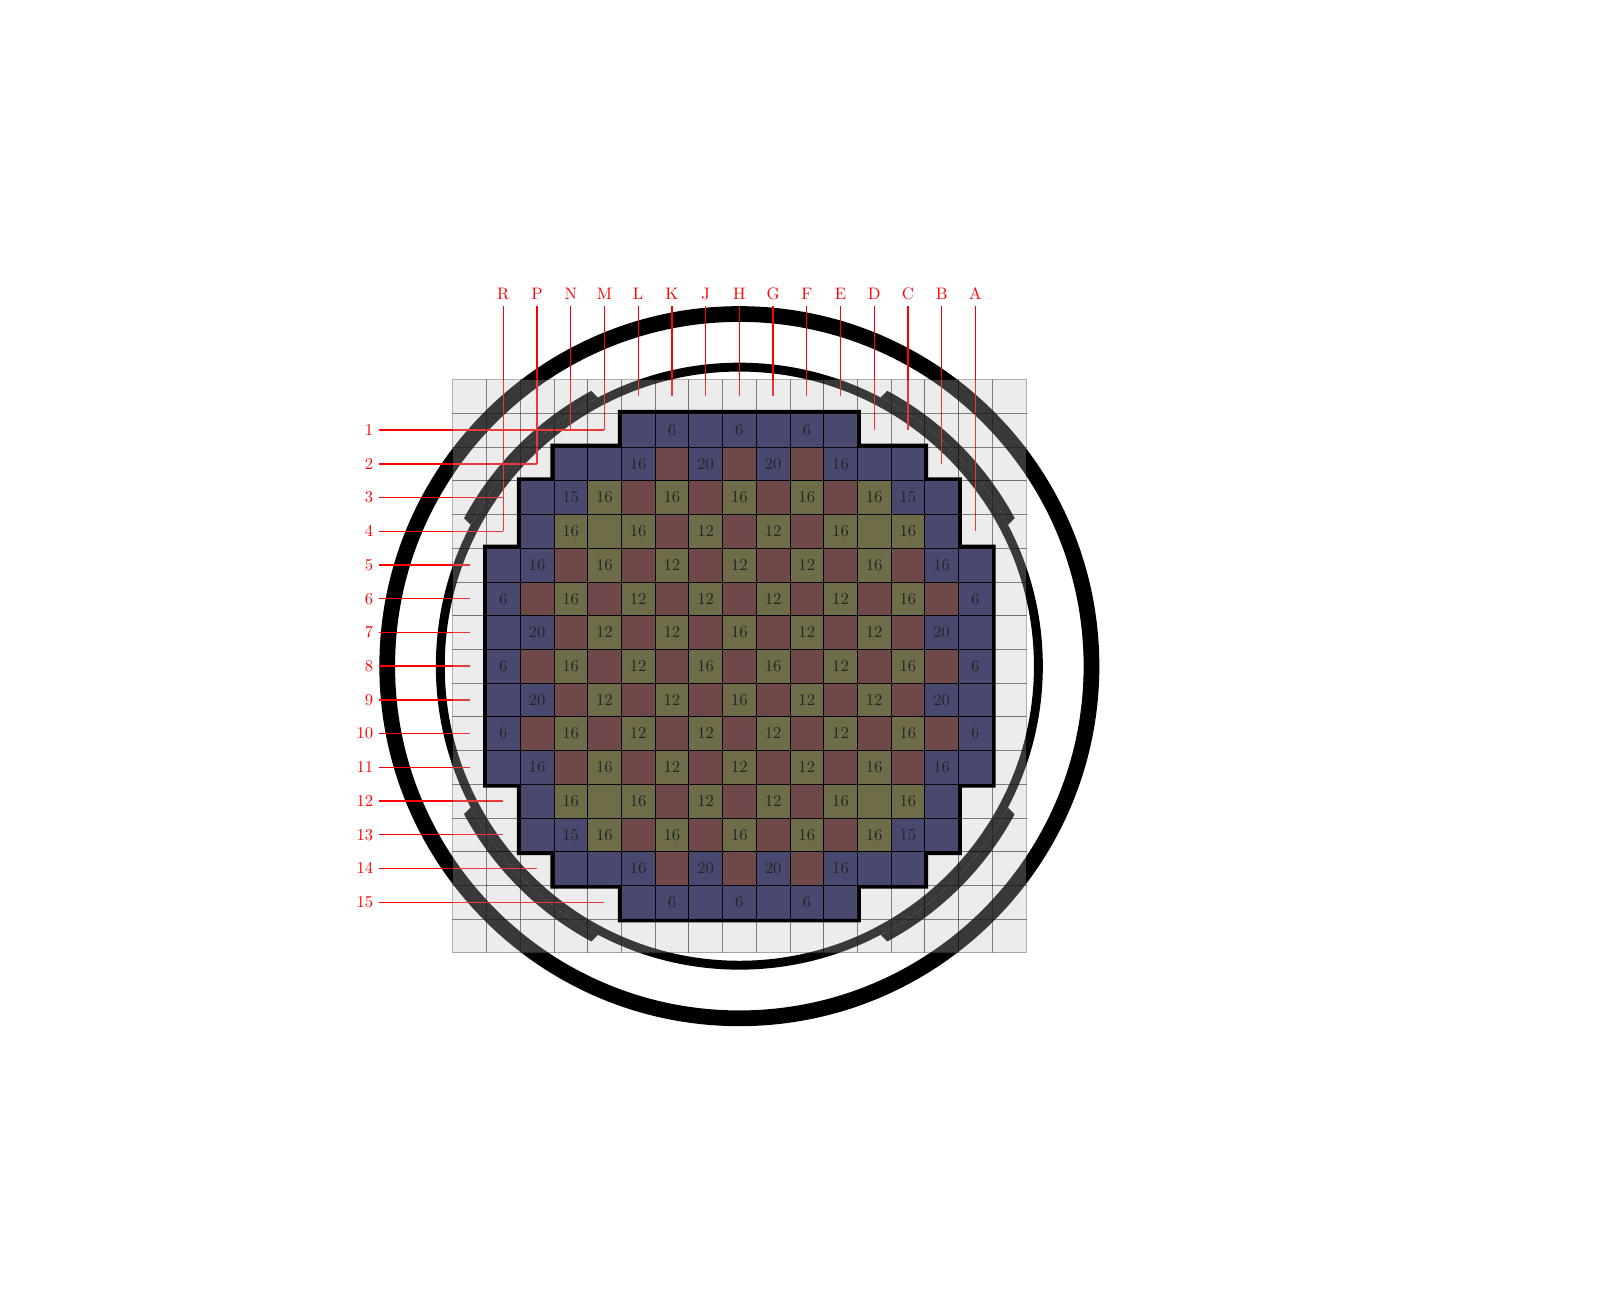 
    % these dimensions are determined in arrow_dimms.ods

    \def\scale{1.0}

    \def\latWidth{0.281*\scale}
    
    \def\RPVOR{3*\scale}
    \def\rectW{0.75*\scale}
    \def\RPVIR{2.869*\scale}
    \def\BarrelIR{2.455*\scale}
    \def\BarrelOR{2.529*\scale}
    \def\ShieldOR{2.604*\scale}

    \def\bafCIRx{0.983*\scale}
    \def\bafCIRy{2.106*\scale}
    \def\bafCORx{1.012*\scale}
    \def\bafCORy{2.135*\scale}
    \def\bafMIRx{1.825*\scale}
    \def\bafMIRy{1.545*\scale}
    \def\bafMORx{1.854*\scale}
    \def\bafMORy{1.574*\scale}
    
    \tikzset{Assembly/.style={
        inner sep=0pt,
        text width=\latWidth in,
        minimum size=\latWidth in,
        draw=black,
        align=center
        }
    }
    
    \def\tkzRPV{(0,0) circle (\RPVIR) (0,0) circle (\RPVOR)}
    \def\tkzBarrel{(0,0) circle (\BarrelIR) (0,0) circle (\BarrelOR)}
    \def\tkzShields{(0,0) circle (\BarrelOR) (0,0) circle (\ShieldOR)}
    
    \def\tkzBaffCOR{(-\bafCORx, -\bafCORy) rectangle (\bafCORx, \bafCORy)}
    \def\tkzBaffCIR{(-\bafCIRx, -\bafCIRy) rectangle (\bafCIRx, \bafCIRy)} 
    \def\tkzBaffMOR{(-\bafMORx, -\bafMORy) rectangle (\bafMORx, \bafMORy)}
    \def\tkzBaffMIR{(-\bafMIRx, -\bafMIRy) rectangle (\bafMIRx, \bafMIRy) }
    \def\tkzBaffleC{ \tkzBaffCIR \tkzBaffCOR }
    \def\tkzBaffleM{ \tkzBaffMIR \tkzBaffMOR }

    \def\tkzBaffCClip{\tkzBaffCIR (-\RPVOR, -\RPVOR) rectangle (\RPVOR, \RPVOR)}
    \def\tkzBaffMClip{\tkzBaffMIR (-\RPVOR, -\RPVOR) rectangle (\RPVOR, \RPVOR)}

    \def\highenr{blue!50}
    \def\midenr{yellow!50}
    \def\lowenr{red!50}
    \def\lightgray{black!25}
    \def\darkgray{black!80}

      \begin{tikzpicture}[x=1in,y=1in, xshift=3in]
\scalebox{0.6}{
        % draw RPV, barrel, and shield panels
        
        \path[fill=black,even odd rule] \tkzRPV;
        \path[fill=black,even odd rule] \tkzBarrel;
        \begin{scope}
          \clip[rotate around={45:(0,0)}] (-\RPVOR, -\rectW) rectangle (\RPVOR, \rectW) (-\rectW, \RPVOR) rectangle (\rectW, -\RPVOR);
          \path[fill=black,even odd rule] \tkzShields;
        \end{scope}

        
        % draw assembly row/column headers
        
        \draw[red, thick] ($(-7*\latWidth,\RPVOR/\latWidth*\latWidth)$) node[above, anchor=south] {R} -- ($(-7*\latWidth,4*\latWidth)$);
        \draw[red, thick] ($(-6*\latWidth,\RPVOR/\latWidth*\latWidth)$) node[above, anchor=south] {P} -- ($(-6*\latWidth,6*\latWidth)$);
        \draw[red, thick] ($(-5*\latWidth,\RPVOR/\latWidth*\latWidth)$) node[above, anchor=south] {N} -- ($(-5*\latWidth,7*\latWidth)$);
        \draw[red, thick] ($(-4*\latWidth,\RPVOR/\latWidth*\latWidth)$) node[above, anchor=south] {M} -- ($(-4*\latWidth,7*\latWidth)$);
        \draw[red, thick] ($(-3*\latWidth,\RPVOR/\latWidth*\latWidth)$) node[above, anchor=south] {L} -- ($(-3*\latWidth,8*\latWidth)$);
        \draw[red, thick] ($(-2*\latWidth,\RPVOR/\latWidth*\latWidth)$) node[above, anchor=south] {K} -- ($(-2*\latWidth,8*\latWidth)$);
        \draw[red, thick] ($(-1*\latWidth,\RPVOR/\latWidth*\latWidth)$) node[above, anchor=south] {J} -- ($(-1*\latWidth,8*\latWidth)$);
        \draw[red, thick] ($(-0*\latWidth,\RPVOR/\latWidth*\latWidth)$) node[above, anchor=south] {H} -- ($(-0*\latWidth,8*\latWidth)$);
        \draw[red, thick] ($(1*\latWidth,\RPVOR/\latWidth*\latWidth)$) node[above, anchor=south] {G} -- ($(1*\latWidth,8*\latWidth)$);
        \draw[red, thick] ($(2*\latWidth,\RPVOR/\latWidth*\latWidth)$) node[above, anchor=south] {F} -- ($(2*\latWidth,8*\latWidth)$);
        \draw[red, thick] ($(3*\latWidth,\RPVOR/\latWidth*\latWidth)$) node[above, anchor=south] {E} -- ($(3*\latWidth,8*\latWidth)$);
        \draw[red, thick] ($(4*\latWidth,\RPVOR/\latWidth*\latWidth)$) node[above, anchor=south] {D} -- ($(4*\latWidth,7*\latWidth)$);
        \draw[red, thick] ($(5*\latWidth,\RPVOR/\latWidth*\latWidth)$) node[above, anchor=south] {C} -- ($(5*\latWidth,7*\latWidth)$);
        \draw[red, thick] ($(6*\latWidth,\RPVOR/\latWidth*\latWidth)$) node[above, anchor=south] {B} -- ($(6*\latWidth,6*\latWidth)$);
        \draw[red, thick] ($(7*\latWidth,\RPVOR/\latWidth*\latWidth)$) node[above, anchor=south] {A} -- ($(7*\latWidth,4*\latWidth)$);
        
        \begin{scope}[rotate=90]
          \draw[red, thick] ($(-7*\latWidth,\RPVOR/\latWidth*\latWidth)$) node[left, anchor=east] {15} -- ($(-7*\latWidth,4*\latWidth)$);
          \draw[red, thick] ($(-6*\latWidth,\RPVOR/\latWidth*\latWidth)$) node[left, anchor=east] {14} -- ($(-6*\latWidth,6*\latWidth)$);
          \draw[red, thick] ($(-5*\latWidth,\RPVOR/\latWidth*\latWidth)$) node[left, anchor=east] {13} -- ($(-5*\latWidth,7*\latWidth)$);
          \draw[red, thick] ($(-4*\latWidth,\RPVOR/\latWidth*\latWidth)$) node[left, anchor=east] {12} -- ($(-4*\latWidth,7*\latWidth)$);
          \draw[red, thick] ($(-3*\latWidth,\RPVOR/\latWidth*\latWidth)$) node[left, anchor=east] {11} -- ($(-3*\latWidth,8*\latWidth)$);
          \draw[red, thick] ($(-2*\latWidth,\RPVOR/\latWidth*\latWidth)$) node[left, anchor=east] {10} -- ($(-2*\latWidth,8*\latWidth)$);
          \draw[red, thick] ($(-1*\latWidth,\RPVOR/\latWidth*\latWidth)$) node[left, anchor=east] {9} -- ($(-1*\latWidth,8*\latWidth)$);
          \draw[red, thick] ($(-0*\latWidth,\RPVOR/\latWidth*\latWidth)$) node[left, anchor=east] {8} -- ($(-0*\latWidth,8*\latWidth)$);
          \draw[red, thick] ($(1*\latWidth,\RPVOR/\latWidth*\latWidth)$) node[left, anchor=east] {7} -- ($(1*\latWidth,8*\latWidth)$);
          \draw[red, thick] ($(2*\latWidth,\RPVOR/\latWidth*\latWidth)$) node[left, anchor=east] {6} -- ($(2*\latWidth,8*\latWidth)$);
          \draw[red, thick] ($(3*\latWidth,\RPVOR/\latWidth*\latWidth)$) node[left, anchor=east] {5} -- ($(3*\latWidth,8*\latWidth)$);
          \draw[red, thick] ($(4*\latWidth,\RPVOR/\latWidth*\latWidth)$) node[left, anchor=east] {4} -- ($(4*\latWidth,7*\latWidth)$);
          \draw[red, thick] ($(5*\latWidth,\RPVOR/\latWidth*\latWidth)$) node[left, anchor=east] {3} -- ($(5*\latWidth,7*\latWidth)$);
          \draw[red, thick] ($(6*\latWidth,\RPVOR/\latWidth*\latWidth)$) node[left, anchor=east] {2} -- ($(6*\latWidth,6*\latWidth)$);
          \draw[red, thick] ($(7*\latWidth,\RPVOR/\latWidth*\latWidth)$) node[left, anchor=east] {1} -- ($(7*\latWidth,4*\latWidth)$);
        \end{scope}
        
        % draw fuel assembly nodes
        \node [Assembly, fill=\lightgray, opacity=0.3] at ($(-8*\latWidth,8*\latWidth)$) {};
        \node [Assembly, fill=\lightgray, opacity=0.3] at ($(-7*\latWidth,8*\latWidth)$) {};
        \node [Assembly, fill=\lightgray, opacity=0.3] at ($(-6*\latWidth,8*\latWidth)$) {};
        \node [Assembly, fill=\lightgray, opacity=0.3] at ($(-5*\latWidth,8*\latWidth)$) {};
        \node [Assembly, fill=\lightgray, opacity=0.3] at ($(-4*\latWidth,8*\latWidth)$) {};
        \node [Assembly, fill=\lightgray, opacity=0.3] at ($(-3*\latWidth,8*\latWidth)$) {};
        \node [Assembly, fill=\lightgray, opacity=0.3] at ($(-2*\latWidth,8*\latWidth)$) {};
        \node [Assembly, fill=\lightgray, opacity=0.3] at ($(-1*\latWidth,8*\latWidth)$) {};
        \node [Assembly, fill=\lightgray, opacity=0.3] at ($(-0*\latWidth,8*\latWidth)$) {};
        \node [Assembly, fill=\lightgray, opacity=0.3] at ($( 1*\latWidth,8*\latWidth)$) {};
        \node [Assembly, fill=\lightgray, opacity=0.3] at ($( 2*\latWidth,8*\latWidth)$) {};
        \node [Assembly, fill=\lightgray, opacity=0.3] at ($( 3*\latWidth,8*\latWidth)$) {};
        \node [Assembly, fill=\lightgray, opacity=0.3] at ($( 4*\latWidth,8*\latWidth)$) {};
        \node [Assembly, fill=\lightgray, opacity=0.3] at ($( 5*\latWidth,8*\latWidth)$) {};
        \node [Assembly, fill=\lightgray, opacity=0.3] at ($( 6*\latWidth,8*\latWidth)$) {};
        \node [Assembly, fill=\lightgray, opacity=0.3] at ($( 7*\latWidth,8*\latWidth)$) {};
        \node [Assembly, fill=\lightgray, opacity=0.3] at ($( 8*\latWidth,8*\latWidth)$) {};
        
        \node [Assembly, fill=\lightgray, opacity=0.3] at ($(-8*\latWidth,7*\latWidth)$) {};
        \node [Assembly, fill=\lightgray, opacity=0.3] at ($(-7*\latWidth,7*\latWidth)$) {};
        \node [Assembly, fill=\lightgray, opacity=0.3] at ($(-6*\latWidth,7*\latWidth)$) {};
        \node [Assembly, fill=\lightgray, opacity=0.3] at ($(-5*\latWidth,7*\latWidth)$) {};
        \node [Assembly, fill=\lightgray, opacity=0.3] at ($(-4*\latWidth,7*\latWidth)$) {};
        \node [Assembly, fill=\highenr] at ($(-3*\latWidth,7*\latWidth)$) {}; % L1
        \node [Assembly, fill=\darkgray, opacity=0.7] at ($(-3*\latWidth,7*\latWidth)$) {};
        \node [Assembly, fill=\highenr] at ($(-2*\latWidth,7*\latWidth)$) {6}; % K1
        \node [Assembly, fill=\darkgray, opacity=0.7] at ($(-2*\latWidth,7*\latWidth)$) {};
        \node [Assembly, fill=\highenr] at ($(-1*\latWidth,7*\latWidth)$) {}; % J1
        \node [Assembly, fill=\darkgray, opacity=0.7] at ($(-1*\latWidth,7*\latWidth)$) {};
        \node [Assembly, fill=\highenr] at ($(-0*\latWidth,7*\latWidth)$) {6}; % H1
        \node [Assembly, fill=\darkgray, opacity=0.7] at ($(-0*\latWidth,7*\latWidth)$) {};
        \node [Assembly, fill=\highenr] at ($( 1*\latWidth,7*\latWidth)$) {}; % G1
        \node [Assembly, fill=\darkgray, opacity=0.7] at ($( 1*\latWidth,7*\latWidth)$) {};
        \node [Assembly, fill=\highenr] at ($( 2*\latWidth,7*\latWidth)$) {6}; % F1
        \node [Assembly, fill=\darkgray, opacity=0.7] at ($( 2*\latWidth,7*\latWidth)$) {};
        \node [Assembly, fill=\highenr] at ($( 3*\latWidth,7*\latWidth)$) {}; % E1
        \node [Assembly, fill=\darkgray, opacity=0.7] at ($( 3*\latWidth,7*\latWidth)$) {};
        \node [Assembly, fill=\lightgray, opacity=0.3] at ($( 4*\latWidth,7*\latWidth)$) {};
        \node [Assembly, fill=\lightgray, opacity=0.3] at ($( 5*\latWidth,7*\latWidth)$) {};
        \node [Assembly, fill=\lightgray, opacity=0.3] at ($( 6*\latWidth,7*\latWidth)$) {};
        \node [Assembly, fill=\lightgray, opacity=0.3] at ($( 7*\latWidth,7*\latWidth)$) {};
        \node [Assembly, fill=\lightgray, opacity=0.3] at ($( 8*\latWidth,7*\latWidth)$) {};

        \node [Assembly, fill=\lightgray, opacity=0.3] at ($(-8*\latWidth,6*\latWidth)$) {};
        \node [Assembly, fill=\lightgray, opacity=0.3] at ($(-7*\latWidth,6*\latWidth)$) {};
        \node [Assembly, fill=\lightgray, opacity=0.3] at ($(-6*\latWidth,6*\latWidth)$) {};
        \node [Assembly, fill=\highenr] at ($(-5*\latWidth,6*\latWidth)$) {}; % N2
        \node [Assembly, fill=\darkgray, opacity=0.7] at ($(-5*\latWidth,6*\latWidth)$) {};
        \node [Assembly, fill=\highenr] at ($(-4*\latWidth,6*\latWidth)$) {}; % M2
        \node [Assembly, fill=\darkgray, opacity=0.7] at ($(-4*\latWidth,6*\latWidth)$) {};
        \node [Assembly, fill=\highenr] at ($(-3*\latWidth,6*\latWidth)$) {16}; % L2
        \node [Assembly, fill=\darkgray, opacity=0.7] at ($(-3*\latWidth,6*\latWidth)$) {};
        \node [Assembly, fill=\lowenr] at ($(-2*\latWidth,6*\latWidth)$) {}; % K2
        \node [Assembly, fill=\darkgray, opacity=0.7] at ($(-2*\latWidth,6*\latWidth)$) {};
        \node [Assembly, fill=\highenr] at ($(-1*\latWidth,6*\latWidth)$) {20}; % J2
        \node [Assembly, fill=\darkgray, opacity=0.7] at ($(-1*\latWidth,6*\latWidth)$) {};
        \node [Assembly, fill=\lowenr] at ($(-0*\latWidth,6*\latWidth)$) {}; % H2
        \node [Assembly, fill=\darkgray, opacity=0.7] at ($(-0*\latWidth,6*\latWidth)$) {};
        \node [Assembly, fill=\highenr] at ($( 1*\latWidth,6*\latWidth)$) {20}; % G2
        \node [Assembly, fill=\darkgray, opacity=0.7] at ($( 1*\latWidth,6*\latWidth)$) {};
        \node [Assembly, fill=\lowenr] at ($( 2*\latWidth,6*\latWidth)$) {}; % F2
        \node [Assembly, fill=\darkgray, opacity=0.7] at ($( 2*\latWidth,6*\latWidth)$) {};
        \node [Assembly, fill=\highenr] at ($( 3*\latWidth,6*\latWidth)$) {16}; % E2
        \node [Assembly, fill=\darkgray, opacity=0.7] at ($( 3*\latWidth,6*\latWidth)$) {};
        \node [Assembly, fill=\highenr] at ($( 4*\latWidth,6*\latWidth)$) {}; % D2
        \node [Assembly, fill=\darkgray, opacity=0.7] at ($( 4*\latWidth,6*\latWidth)$) {};
        \node [Assembly, fill=\highenr] at ($( 5*\latWidth,6*\latWidth)$) {}; % C2
        \node [Assembly, fill=\darkgray, opacity=0.7] at ($( 5*\latWidth,6*\latWidth)$) {};
        \node [Assembly, fill=\lightgray, opacity=0.3] at ($( 6*\latWidth,6*\latWidth)$) {};
        \node [Assembly, fill=\lightgray, opacity=0.3] at ($( 7*\latWidth,6*\latWidth)$) {};
        \node [Assembly, fill=\lightgray, opacity=0.3] at ($( 8*\latWidth,6*\latWidth)$) {};

        \node [Assembly, fill=\lightgray, opacity=0.3] at ($(-8*\latWidth,5*\latWidth)$) {};
        \node [Assembly, fill=\lightgray, opacity=0.3] at ($(-7*\latWidth,5*\latWidth)$) {};
        \node [Assembly, fill=\highenr] at ($(-6*\latWidth,5*\latWidth)$) {}; % P3
        \node [Assembly, fill=\darkgray, opacity=0.7] at ($(-6*\latWidth,5*\latWidth)$) {};
        \node [Assembly, fill=\highenr] at ($(-5*\latWidth,5*\latWidth)$) {15}; % N3
        \node [Assembly, fill=\darkgray, opacity=0.7] at ($(-5*\latWidth,5*\latWidth)$) {};
        \node [Assembly, fill=\midenr] at ($(-4*\latWidth,5*\latWidth)$) {16}; % M3
        \node [Assembly, fill=\darkgray, opacity=0.7] at ($(-4*\latWidth,5*\latWidth)$) {};
        \node [Assembly, fill=\lowenr] at ($(-3*\latWidth,5*\latWidth)$) {}; % L3
        \node [Assembly, fill=\darkgray, opacity=0.7] at ($(-3*\latWidth,5*\latWidth)$) {};
        \node [Assembly, fill=\midenr] at ($(-2*\latWidth,5*\latWidth)$) {16}; % K3
        \node [Assembly, fill=\darkgray, opacity=0.7] at ($(-2*\latWidth,5*\latWidth)$) {};
        \node [Assembly, fill=\lowenr] at ($(-1*\latWidth,5*\latWidth)$) {}; % J3
        \node [Assembly, fill=\darkgray, opacity=0.7] at ($(-1*\latWidth,5*\latWidth)$) {};
        \node [Assembly, fill=\midenr] at ($(-0*\latWidth,5*\latWidth)$) {16}; % H3
        \node [Assembly, fill=\darkgray, opacity=0.7] at ($(-0*\latWidth,5*\latWidth)$) {};
        \node [Assembly, fill=\lowenr] at ($( 1*\latWidth,5*\latWidth)$) {}; % G3
        \node [Assembly, fill=\darkgray, opacity=0.7] at ($( 1*\latWidth,5*\latWidth)$) {};
        \node [Assembly, fill=\midenr] at ($( 2*\latWidth,5*\latWidth)$) {16}; % F3
        \node [Assembly, fill=\darkgray, opacity=0.7] at ($( 2*\latWidth,5*\latWidth)$) {};
        \node [Assembly, fill=\lowenr] at ($( 3*\latWidth,5*\latWidth)$) {}; % E3
        \node [Assembly, fill=\darkgray, opacity=0.7] at ($( 3*\latWidth,5*\latWidth)$) {};
        \node [Assembly, fill=\midenr] at ($( 4*\latWidth,5*\latWidth)$) {16}; % D3
        \node [Assembly, fill=\darkgray, opacity=0.7] at ($( 4*\latWidth,5*\latWidth)$) {};
        \node [Assembly, fill=\highenr] at ($( 5*\latWidth,5*\latWidth)$) {15}; % C3
        \node [Assembly, fill=\darkgray, opacity=0.7] at ($( 5*\latWidth,5*\latWidth)$) {};
        \node [Assembly, fill=\highenr] at ($( 6*\latWidth,5*\latWidth)$) {}; % B3
        \node [Assembly, fill=\darkgray, opacity=0.7] at ($( 6*\latWidth,5*\latWidth)$) {};
        \node [Assembly, fill=\lightgray, opacity=0.3] at ($( 7*\latWidth,5*\latWidth)$) {};
        \node [Assembly, fill=\lightgray, opacity=0.3] at ($( 8*\latWidth,5*\latWidth)$) {};

        \node [Assembly, fill=\lightgray, opacity=0.3] at ($(-8*\latWidth,4*\latWidth)$) {};
        \node [Assembly, fill=\lightgray, opacity=0.3] at ($(-7*\latWidth,4*\latWidth)$) {};
        \node [Assembly, fill=\highenr] at ($(-6*\latWidth,4*\latWidth)$) {}; % P4
        \node [Assembly, fill=\darkgray, opacity=0.7] at ($(-6*\latWidth,4*\latWidth)$) {};
        \node [Assembly, fill=\midenr] at ($(-5*\latWidth,4*\latWidth)$) {16}; % N4
        \node [Assembly, fill=\darkgray, opacity=0.7] at ($(-5*\latWidth,4*\latWidth)$) {};
        \node [Assembly, fill=\midenr] at ($(-4*\latWidth,4*\latWidth)$) {}; % M4
        \node [Assembly, fill=\darkgray, opacity=0.7] at ($(-4*\latWidth,4*\latWidth)$) {};
        \node [Assembly, fill=\midenr] at ($(-3*\latWidth,4*\latWidth)$) {16}; % L4
        \node [Assembly, fill=\darkgray, opacity=0.7] at ($(-3*\latWidth,4*\latWidth)$) {};
        \node [Assembly, fill=\lowenr] at ($(-2*\latWidth,4*\latWidth)$) {}; % K4
        \node [Assembly, fill=\darkgray, opacity=0.7] at ($(-2*\latWidth,4*\latWidth)$) {};
        \node [Assembly, fill=\midenr] at ($(-1*\latWidth,4*\latWidth)$) {12}; % J4
        \node [Assembly, fill=\darkgray, opacity=0.7] at ($(-1*\latWidth,4*\latWidth)$) {};
        \node [Assembly, fill=\lowenr] at ($(-0*\latWidth,4*\latWidth)$) {}; % H4
        \node [Assembly, fill=\darkgray, opacity=0.7] at ($(-0*\latWidth,4*\latWidth)$) {};
        \node [Assembly, fill=\midenr] at ($( 1*\latWidth,4*\latWidth)$) {12}; % G4
        \node [Assembly, fill=\darkgray, opacity=0.7] at ($( 1*\latWidth,4*\latWidth)$) {};
        \node [Assembly, fill=\lowenr] at ($( 2*\latWidth,4*\latWidth)$) {}; % F4
        \node [Assembly, fill=\darkgray, opacity=0.7] at ($( 2*\latWidth,4*\latWidth)$) {};
        \node [Assembly, fill=\midenr] at ($( 3*\latWidth,4*\latWidth)$) {16}; % E4
        \node [Assembly, fill=\darkgray, opacity=0.7] at ($( 3*\latWidth,4*\latWidth)$) {};
        \node [Assembly, fill=\midenr] at ($( 4*\latWidth,4*\latWidth)$) {}; % D4
        \node [Assembly, fill=\darkgray, opacity=0.7] at ($( 4*\latWidth,4*\latWidth)$) {};
        \node [Assembly, fill=\midenr] at ($( 5*\latWidth,4*\latWidth)$) {16}; % C4
        \node [Assembly, fill=\darkgray, opacity=0.7] at ($( 5*\latWidth,4*\latWidth)$) {};
        \node [Assembly, fill=\highenr] at ($( 6*\latWidth,4*\latWidth)$) {}; % B4
        \node [Assembly, fill=\darkgray, opacity=0.7] at ($( 6*\latWidth,4*\latWidth)$) {};
        \node [Assembly, fill=\lightgray, opacity=0.3] at ($( 7*\latWidth,4*\latWidth)$) {};
        \node [Assembly, fill=\lightgray, opacity=0.3] at ($( 8*\latWidth,4*\latWidth)$) {};

        \node [Assembly, fill=\lightgray, opacity=0.3] at ($(-8*\latWidth,3*\latWidth)$) {};
        \node [Assembly, fill=\highenr] at ($(-7*\latWidth,3*\latWidth)$) {}; % R5
        \node [Assembly, fill=\darkgray, opacity=0.7] at ($(-7*\latWidth,3*\latWidth)$) {};
        \node [Assembly, fill=\highenr] at ($(-6*\latWidth,3*\latWidth)$) {16}; % P5
        \node [Assembly, fill=\darkgray, opacity=0.7] at ($(-6*\latWidth,3*\latWidth)$) {};
        \node [Assembly, fill=\lowenr] at ($(-5*\latWidth,3*\latWidth)$) {}; % N5
        \node [Assembly, fill=\darkgray, opacity=0.7] at ($(-5*\latWidth,3*\latWidth)$) {};
        \node [Assembly, fill=\midenr] at ($(-4*\latWidth,3*\latWidth)$) {16}; % M5
        \node [Assembly, fill=\darkgray, opacity=0.7] at ($(-4*\latWidth,3*\latWidth)$) {};
        \node [Assembly, fill=\lowenr] at ($(-3*\latWidth,3*\latWidth)$) {}; % L5
        \node [Assembly, fill=\darkgray, opacity=0.7] at ($(-3*\latWidth,3*\latWidth)$) {};
        \node [Assembly, fill=\midenr] at ($(-2*\latWidth,3*\latWidth)$) {12}; % K5
        \node [Assembly, fill=\darkgray, opacity=0.7] at ($(-2*\latWidth,3*\latWidth)$) {};
        \node [Assembly, fill=\lowenr] at ($(-1*\latWidth,3*\latWidth)$) {}; % J5
        \node [Assembly, fill=\darkgray, opacity=0.7] at ($(-1*\latWidth,3*\latWidth)$) {};
        \node [Assembly, fill=\midenr] at ($(-0*\latWidth,3*\latWidth)$) {12}; % H5
        \node [Assembly, fill=\darkgray, opacity=0.7] at ($(-0*\latWidth,3*\latWidth)$) {};
        \node [Assembly, fill=\lowenr] at ($( 1*\latWidth,3*\latWidth)$) {}; % G5
        \node [Assembly, fill=\darkgray, opacity=0.7] at ($( 1*\latWidth,3*\latWidth)$) {};
        \node [Assembly, fill=\midenr] at ($( 2*\latWidth,3*\latWidth)$) {12}; % F5
        \node [Assembly, fill=\darkgray, opacity=0.7] at ($( 2*\latWidth,3*\latWidth)$) {};
        \node [Assembly, fill=\lowenr] at ($( 3*\latWidth,3*\latWidth)$) {}; % E5
        \node [Assembly, fill=\darkgray, opacity=0.7] at ($( 3*\latWidth,3*\latWidth)$) {};
        \node [Assembly, fill=\midenr] at ($( 4*\latWidth,3*\latWidth)$) {16}; % D5
        \node [Assembly, fill=\darkgray, opacity=0.7] at ($( 4*\latWidth,3*\latWidth)$) {};
        \node [Assembly, fill=\lowenr] at ($( 5*\latWidth,3*\latWidth)$) {}; % C5
        \node [Assembly, fill=\darkgray, opacity=0.7] at ($( 5*\latWidth,3*\latWidth)$) {};
        \node [Assembly, fill=\highenr] at ($( 6*\latWidth,3*\latWidth)$) {16}; % B5
        \node [Assembly, fill=\darkgray, opacity=0.7] at ($( 6*\latWidth,3*\latWidth)$) {};
        \node [Assembly, fill=\highenr] at ($( 7*\latWidth,3*\latWidth)$) {}; % A5
        \node [Assembly, fill=\darkgray, opacity=0.7] at ($( 7*\latWidth,3*\latWidth)$) {};
        \node [Assembly, fill=\lightgray, opacity=0.3] at ($( 8*\latWidth,3*\latWidth)$) {};

        \node [Assembly, fill=\lightgray, opacity=0.3] at ($(-8*\latWidth,2*\latWidth)$) {};
        \node [Assembly, fill=\highenr] at ($(-7*\latWidth,2*\latWidth)$) {6}; % R6
        \node [Assembly, fill=\darkgray, opacity=0.7] at ($(-7*\latWidth,2*\latWidth)$) {};
        \node [Assembly, fill=\lowenr] at ($(-6*\latWidth,2*\latWidth)$) {}; % P6
        \node [Assembly, fill=\darkgray, opacity=0.7] at ($(-6*\latWidth,2*\latWidth)$) {};
        \node [Assembly, fill=\midenr] at ($(-5*\latWidth,2*\latWidth)$) {16}; % N6
        \node [Assembly, fill=\darkgray, opacity=0.7] at ($(-5*\latWidth,2*\latWidth)$) {};
        \node [Assembly, fill=\lowenr] at ($(-4*\latWidth,2*\latWidth)$) {}; % M6
        \node [Assembly, fill=\darkgray, opacity=0.7] at ($(-4*\latWidth,2*\latWidth)$) {};
        \node [Assembly, fill=\midenr] at ($(-3*\latWidth,2*\latWidth)$) {12}; % L6
        \node [Assembly, fill=\darkgray, opacity=0.7] at ($(-3*\latWidth,2*\latWidth)$) {};
        \node [Assembly, fill=\lowenr] at ($(-2*\latWidth,2*\latWidth)$) {}; % K6
        \node [Assembly, fill=\darkgray, opacity=0.7] at ($(-2*\latWidth,2*\latWidth)$) {};
        \node [Assembly, fill=\midenr] at ($(-1*\latWidth,2*\latWidth)$) {12}; % J6
        \node [Assembly, fill=\darkgray, opacity=0.7] at ($(-1*\latWidth,2*\latWidth)$) {};
        \node [Assembly, fill=\lowenr] at ($(-0*\latWidth,2*\latWidth)$) {}; % H6
        \node [Assembly, fill=\darkgray, opacity=0.7] at ($(-0*\latWidth,2*\latWidth)$) {};
        \node [Assembly, fill=\midenr] at ($( 1*\latWidth,2*\latWidth)$) {12}; % G6
        \node [Assembly, fill=\darkgray, opacity=0.7] at ($( 1*\latWidth,2*\latWidth)$) {};
        \node [Assembly, fill=\lowenr] at ($( 2*\latWidth,2*\latWidth)$) {}; % F6
        \node [Assembly, fill=\darkgray, opacity=0.7] at ($( 2*\latWidth,2*\latWidth)$) {};
        \node [Assembly, fill=\midenr] at ($( 3*\latWidth,2*\latWidth)$) {12}; % E6
        \node [Assembly, fill=\darkgray, opacity=0.7] at ($( 3*\latWidth,2*\latWidth)$) {};
        \node [Assembly, fill=\lowenr] at ($( 4*\latWidth,2*\latWidth)$) {}; % D6
        \node [Assembly, fill=\darkgray, opacity=0.7] at ($( 4*\latWidth,2*\latWidth)$) {};
        \node [Assembly, fill=\midenr] at ($( 5*\latWidth,2*\latWidth)$) {16}; % C6
        \node [Assembly, fill=\darkgray, opacity=0.7] at ($( 5*\latWidth,2*\latWidth)$) {};
        \node [Assembly, fill=\lowenr] at ($( 6*\latWidth,2*\latWidth)$) {}; % B6
        \node [Assembly, fill=\darkgray, opacity=0.7] at ($( 6*\latWidth,2*\latWidth)$) {};
        \node [Assembly, fill=\highenr] at ($( 7*\latWidth,2*\latWidth)$) {6}; % A6
        \node [Assembly, fill=\darkgray, opacity=0.7] at ($( 7*\latWidth,2*\latWidth)$) {};
        \node [Assembly, fill=\lightgray, opacity=0.3] at ($( 8*\latWidth,2*\latWidth)$) {};

        \node [Assembly, fill=\lightgray, opacity=0.3] at ($(-8*\latWidth,1*\latWidth)$) {};
        \node [Assembly, fill=\highenr] at ($(-7*\latWidth,1*\latWidth)$) {}; % R7
        \node [Assembly, fill=\darkgray, opacity=0.7] at ($(-7*\latWidth,1*\latWidth)$) {};
        \node [Assembly, fill=\highenr] at ($(-6*\latWidth,1*\latWidth)$) {20}; % P7
        \node [Assembly, fill=\darkgray, opacity=0.7] at ($(-6*\latWidth,1*\latWidth)$) {};
        \node [Assembly, fill=\lowenr] at ($(-5*\latWidth,1*\latWidth)$) {}; % N7
        \node [Assembly, fill=\darkgray, opacity=0.7] at ($(-5*\latWidth,1*\latWidth)$) {};
        \node [Assembly, fill=\midenr] at ($(-4*\latWidth,1*\latWidth)$) {12}; % M7
        \node [Assembly, fill=\darkgray, opacity=0.7] at ($(-4*\latWidth,1*\latWidth)$) {};
        \node [Assembly, fill=\lowenr] at ($(-3*\latWidth,1*\latWidth)$) {}; % L7
        \node [Assembly, fill=\darkgray, opacity=0.7] at ($(-3*\latWidth,1*\latWidth)$) {};
        \node [Assembly, fill=\midenr] at ($(-2*\latWidth,1*\latWidth)$) {12}; % K7
        \node [Assembly, fill=\darkgray, opacity=0.7] at ($(-2*\latWidth,1*\latWidth)$) {};
        \node [Assembly, fill=\lowenr] at ($(-1*\latWidth,1*\latWidth)$) {}; % J7
        \node [Assembly, fill=\darkgray, opacity=0.7] at ($(-1*\latWidth,1*\latWidth)$) {};
        \node [Assembly, fill=\midenr] at ($(-0*\latWidth,1*\latWidth)$) {16}; % H7
        \node [Assembly, fill=\darkgray, opacity=0.7] at ($(-0*\latWidth,1*\latWidth)$) {};
        \node [Assembly, fill=\lowenr] at ($( 1*\latWidth,1*\latWidth)$) {}; % G7
        \node [Assembly, fill=\darkgray, opacity=0.7] at ($( 1*\latWidth,1*\latWidth)$) {};
        \node [Assembly, fill=\midenr] at ($( 2*\latWidth,1*\latWidth)$) {12}; % F7
        \node [Assembly, fill=\darkgray, opacity=0.7] at ($( 2*\latWidth,1*\latWidth)$) {};
        \node [Assembly, fill=\lowenr] at ($( 3*\latWidth,1*\latWidth)$) {}; % E7
        \node [Assembly, fill=\darkgray, opacity=0.7] at ($( 3*\latWidth,1*\latWidth)$) {};
        \node [Assembly, fill=\midenr] at ($( 4*\latWidth,1*\latWidth)$) {12}; % D7
        \node [Assembly, fill=\darkgray, opacity=0.7] at ($( 4*\latWidth,1*\latWidth)$) {};
        \node [Assembly, fill=\lowenr] at ($( 5*\latWidth,1*\latWidth)$) {}; % C7
        \node [Assembly, fill=\darkgray, opacity=0.7] at ($( 5*\latWidth,1*\latWidth)$) {};
        \node [Assembly, fill=\highenr] at ($( 6*\latWidth,1*\latWidth)$) {20}; % B7
        \node [Assembly, fill=\darkgray, opacity=0.7] at ($( 6*\latWidth,1*\latWidth)$) {};
        \node [Assembly, fill=\highenr] at ($( 7*\latWidth,1*\latWidth)$) {}; % A7
        \node [Assembly, fill=\darkgray, opacity=0.7] at ($( 7*\latWidth,1*\latWidth)$) {};
        \node [Assembly, fill=\lightgray, opacity=0.3] at ($( 8*\latWidth,1*\latWidth)$) {};

        \node [Assembly, fill=\lightgray, opacity=0.3] at ($(-8*\latWidth,0*\latWidth)$) {};
        \node [Assembly, fill=\highenr] at ($(-7*\latWidth,0*\latWidth)$) {6}; % R8
        \node [Assembly, fill=\darkgray, opacity=0.7] at ($(-7*\latWidth,0*\latWidth)$) {};
        \node [Assembly, fill=\lowenr] at ($(-6*\latWidth,0*\latWidth)$) {}; % P8
        \node [Assembly, fill=\darkgray, opacity=0.7] at ($(-6*\latWidth,0*\latWidth)$) {};
        \node [Assembly, fill=\midenr] at ($(-5*\latWidth,0*\latWidth)$) {16}; % N8
        \node [Assembly, fill=\darkgray, opacity=0.7] at ($(-5*\latWidth,0*\latWidth)$) {};
        \node [Assembly, fill=\lowenr] at ($(-4*\latWidth,0*\latWidth)$) {}; % M8
        \node [Assembly, fill=\darkgray, opacity=0.7] at ($(-4*\latWidth,0*\latWidth)$) {};
        \node [Assembly, fill=\midenr] at ($(-3*\latWidth,0*\latWidth)$) {12}; % L8
        \node [Assembly, fill=\darkgray, opacity=0.7] at ($(-3*\latWidth,0*\latWidth)$) {};
        \node [Assembly, fill=\lowenr] at ($(-2*\latWidth,0*\latWidth)$) {}; % K8
        \node [Assembly, fill=\darkgray, opacity=0.7] at ($(-2*\latWidth,0*\latWidth)$) {};
        \node [Assembly, fill=\midenr] at ($(-1*\latWidth,0*\latWidth)$) {16}; % J8
        \node [Assembly, fill=\darkgray, opacity=0.7] at ($(-1*\latWidth,0*\latWidth)$) {};
        \node [Assembly, fill=\lowenr] at ($(-0*\latWidth,0*\latWidth)$) {}; % H8
        \node [Assembly, fill=\darkgray, opacity=0.7] at ($(-0*\latWidth,0*\latWidth)$) {};
        \node [Assembly, fill=\midenr] at ($( 1*\latWidth,0*\latWidth)$) {16}; % G8
        \node [Assembly, fill=\darkgray, opacity=0.7] at ($( 1*\latWidth,0*\latWidth)$) {};
        \node [Assembly, fill=\lowenr] at ($( 2*\latWidth,0*\latWidth)$) {}; % F8
        \node [Assembly, fill=\darkgray, opacity=0.7] at ($( 2*\latWidth,0*\latWidth)$) {};
        \node [Assembly, fill=\midenr] at ($( 3*\latWidth,0*\latWidth)$) {12}; % E8
        \node [Assembly, fill=\darkgray, opacity=0.7] at ($( 3*\latWidth,0*\latWidth)$) {};
        \node [Assembly, fill=\lowenr] at ($( 4*\latWidth,0*\latWidth)$) {}; % D8
        \node [Assembly, fill=\darkgray, opacity=0.7] at ($( 4*\latWidth,0*\latWidth)$) {};
        \node [Assembly, fill=\midenr] at ($( 5*\latWidth,0*\latWidth)$) {16}; % C8
        \node [Assembly, fill=\darkgray, opacity=0.7] at ($( 5*\latWidth,0*\latWidth)$) {};
        \node [Assembly, fill=\lowenr] at ($( 6*\latWidth,0*\latWidth)$) {}; % B8
        \node [Assembly, fill=\darkgray, opacity=0.7] at ($( 6*\latWidth,0*\latWidth)$) {};
        \node [Assembly, fill=\highenr] at ($( 7*\latWidth,0*\latWidth)$) {6}; % A8
        \node [Assembly, fill=\darkgray, opacity=0.7] at ($( 7*\latWidth,0*\latWidth)$) {};
        \node [Assembly, fill=\lightgray, opacity=0.3] at ($( 8*\latWidth,0*\latWidth)$) {};


        \node [Assembly, fill=\lightgray, opacity=0.3] at ($(-8*\latWidth,-1*\latWidth)$) {};
        \node [Assembly, fill=\highenr] at ($(-7*\latWidth,-1*\latWidth)$) {}; % R9
        \node [Assembly, fill=\darkgray, opacity=0.7] at ($(-7*\latWidth,-1*\latWidth)$) {};
        \node [Assembly, fill=\highenr] at ($(-6*\latWidth,-1*\latWidth)$) {20}; % P9
        \node [Assembly, fill=\darkgray, opacity=0.7] at ($(-6*\latWidth,-1*\latWidth)$) {};
        \node [Assembly, fill=\lowenr] at ($(-5*\latWidth,-1*\latWidth)$) {}; % N9
        \node [Assembly, fill=\darkgray, opacity=0.7] at ($(-5*\latWidth,-1*\latWidth)$) {};
        \node [Assembly, fill=\midenr] at ($(-4*\latWidth,-1*\latWidth)$) {12}; % M9
        \node [Assembly, fill=\darkgray, opacity=0.7] at ($(-4*\latWidth,-1*\latWidth)$) {};
        \node [Assembly, fill=\lowenr] at ($(-3*\latWidth,-1*\latWidth)$) {}; % L9
        \node [Assembly, fill=\darkgray, opacity=0.7] at ($(-3*\latWidth,-1*\latWidth)$) {};
        \node [Assembly, fill=\midenr] at ($(-2*\latWidth,-1*\latWidth)$) {12}; % K9
        \node [Assembly, fill=\darkgray, opacity=0.7] at ($(-2*\latWidth,-1*\latWidth)$) {};
        \node [Assembly, fill=\lowenr] at ($(-1*\latWidth,-1*\latWidth)$) {}; % J9
        \node [Assembly, fill=\darkgray, opacity=0.7] at ($(-1*\latWidth,-1*\latWidth)$) {};
        \node [Assembly, fill=\midenr] at ($(-0*\latWidth,-1*\latWidth)$) {16}; % H9
        \node [Assembly, fill=\darkgray, opacity=0.7] at ($(-0*\latWidth,-1*\latWidth)$) {};
        \node [Assembly, fill=\lowenr] at ($( 1*\latWidth,-1*\latWidth)$) {}; % G9
        \node [Assembly, fill=\darkgray, opacity=0.7] at ($( 1*\latWidth,-1*\latWidth)$) {};
        \node [Assembly, fill=\midenr] at ($( 2*\latWidth,-1*\latWidth)$) {12}; % F9
        \node [Assembly, fill=\darkgray, opacity=0.7] at ($( 2*\latWidth,-1*\latWidth)$) {};
        \node [Assembly, fill=\lowenr] at ($( 3*\latWidth,-1*\latWidth)$) {}; % E9
        \node [Assembly, fill=\darkgray, opacity=0.7] at ($( 3*\latWidth,-1*\latWidth)$) {};
        \node [Assembly, fill=\midenr] at ($( 4*\latWidth,-1*\latWidth)$) {12}; % D9
        \node [Assembly, fill=\darkgray, opacity=0.7] at ($( 4*\latWidth,-1*\latWidth)$) {};
        \node [Assembly, fill=\lowenr] at ($( 5*\latWidth,-1*\latWidth)$) {}; % C9
        \node [Assembly, fill=\darkgray, opacity=0.7] at ($( 5*\latWidth,-1*\latWidth)$) {};
        \node [Assembly, fill=\highenr] at ($( 6*\latWidth,-1*\latWidth)$) {20}; % B9
        \node [Assembly, fill=\darkgray, opacity=0.7] at ($( 6*\latWidth,-1*\latWidth)$) {};
        \node [Assembly, fill=\highenr] at ($( 7*\latWidth,-1*\latWidth)$) {}; % A9
        \node [Assembly, fill=\darkgray, opacity=0.7] at ($( 7*\latWidth,-1*\latWidth)$) {};
        \node [Assembly, fill=\lightgray, opacity=0.3] at ($( 8*\latWidth,-1*\latWidth)$) {};

        \node [Assembly, fill=\lightgray, opacity=0.3] at ($(-8*\latWidth,-2*\latWidth)$) {};
        \node [Assembly, fill=\highenr] at ($(-7*\latWidth,-2*\latWidth)$) {6}; % R10
        \node [Assembly, fill=\darkgray, opacity=0.7] at ($(-7*\latWidth,-2*\latWidth)$) {};
        \node [Assembly, fill=\lowenr] at ($(-6*\latWidth,-2*\latWidth)$) {}; % P10
        \node [Assembly, fill=\darkgray, opacity=0.7] at ($(-6*\latWidth,-2*\latWidth)$) {};
        \node [Assembly, fill=\midenr] at ($(-5*\latWidth,-2*\latWidth)$) {16}; % N10
        \node [Assembly, fill=\darkgray, opacity=0.7] at ($(-5*\latWidth,-2*\latWidth)$) {};
        \node [Assembly, fill=\lowenr] at ($(-4*\latWidth,-2*\latWidth)$) {}; % M10
        \node [Assembly, fill=\darkgray, opacity=0.7] at ($(-4*\latWidth,-2*\latWidth)$) {};
        \node [Assembly, fill=\midenr] at ($(-3*\latWidth,-2*\latWidth)$) {12}; % L10
        \node [Assembly, fill=\darkgray, opacity=0.7] at ($(-3*\latWidth,-2*\latWidth)$) {};
        \node [Assembly, fill=\lowenr] at ($(-2*\latWidth,-2*\latWidth)$) {}; % K10
        \node [Assembly, fill=\darkgray, opacity=0.7] at ($(-2*\latWidth,-2*\latWidth)$) {};
        \node [Assembly, fill=\midenr] at ($(-1*\latWidth,-2*\latWidth)$) {12}; % J10
        \node [Assembly, fill=\darkgray, opacity=0.7] at ($(-1*\latWidth,-2*\latWidth)$) {};
        \node [Assembly, fill=\lowenr] at ($(-0*\latWidth,-2*\latWidth)$) {}; % H10
        \node [Assembly, fill=\darkgray, opacity=0.7] at ($(-0*\latWidth,-2*\latWidth)$) {};
        \node [Assembly, fill=\midenr] at ($( 1*\latWidth,-2*\latWidth)$) {12}; % G10
        \node [Assembly, fill=\darkgray, opacity=0.7] at ($( 1*\latWidth,-2*\latWidth)$) {};
        \node [Assembly, fill=\lowenr] at ($( 2*\latWidth,-2*\latWidth)$) {}; % F10
        \node [Assembly, fill=\darkgray, opacity=0.7] at ($( 2*\latWidth,-2*\latWidth)$) {};
        \node [Assembly, fill=\midenr] at ($( 3*\latWidth,-2*\latWidth)$) {12}; % E10
        \node [Assembly, fill=\darkgray, opacity=0.7] at ($( 3*\latWidth,-2*\latWidth)$) {};
        \node [Assembly, fill=\lowenr] at ($( 4*\latWidth,-2*\latWidth)$) {}; % D10
        \node [Assembly, fill=\darkgray, opacity=0.7] at ($( 4*\latWidth,-2*\latWidth)$) {};
        \node [Assembly, fill=\midenr] at ($( 5*\latWidth,-2*\latWidth)$) {16}; % C10
        \node [Assembly, fill=\darkgray, opacity=0.7] at ($( 5*\latWidth,-2*\latWidth)$) {};
        \node [Assembly, fill=\lowenr] at ($( 6*\latWidth,-2*\latWidth)$) {}; % B10
        \node [Assembly, fill=\darkgray, opacity=0.7] at ($( 6*\latWidth,-2*\latWidth)$) {};
        \node [Assembly, fill=\highenr] at ($( 7*\latWidth,-2*\latWidth)$) {6}; % A10
        \node [Assembly, fill=\darkgray, opacity=0.7] at ($( 7*\latWidth,-2*\latWidth)$) {};
        \node [Assembly, fill=\lightgray, opacity=0.3] at ($( 8*\latWidth,-2*\latWidth)$) {};

        \node [Assembly, fill=\lightgray, opacity=0.3] at ($(-8*\latWidth,-3*\latWidth)$) {};
        \node [Assembly, fill=\highenr] at ($(-7*\latWidth,-3*\latWidth)$) {}; % R11
        \node [Assembly, fill=\darkgray, opacity=0.7] at ($(-7*\latWidth,-3*\latWidth)$) {};
        \node [Assembly, fill=\highenr] at ($(-6*\latWidth,-3*\latWidth)$) {16}; % P11
        \node [Assembly, fill=\darkgray, opacity=0.7] at ($(-6*\latWidth,-3*\latWidth)$) {};
        \node [Assembly, fill=\lowenr] at ($(-5*\latWidth,-3*\latWidth)$) {}; % N11
        \node [Assembly, fill=\darkgray, opacity=0.7] at ($(-5*\latWidth,-3*\latWidth)$) {};
        \node [Assembly, fill=\midenr] at ($(-4*\latWidth,-3*\latWidth)$) {16}; % M11
        \node [Assembly, fill=\darkgray, opacity=0.7] at ($(-4*\latWidth,-3*\latWidth)$) {};
        \node [Assembly, fill=\lowenr] at ($(-3*\latWidth,-3*\latWidth)$) {}; % L11
        \node [Assembly, fill=\darkgray, opacity=0.7] at ($(-3*\latWidth,-3*\latWidth)$) {};
        \node [Assembly, fill=\midenr] at ($(-2*\latWidth,-3*\latWidth)$) {12}; % K11
        \node [Assembly, fill=\darkgray, opacity=0.7] at ($(-2*\latWidth,-3*\latWidth)$) {};
        \node [Assembly, fill=\lowenr] at ($(-1*\latWidth,-3*\latWidth)$) {}; % J11
        \node [Assembly, fill=\darkgray, opacity=0.7] at ($(-1*\latWidth,-3*\latWidth)$) {};
        \node [Assembly, fill=\midenr] at ($(-0*\latWidth,-3*\latWidth)$) {12}; % H11
        \node [Assembly, fill=\darkgray, opacity=0.7] at ($(-0*\latWidth,-3*\latWidth)$) {};
        \node [Assembly, fill=\lowenr] at ($( 1*\latWidth,-3*\latWidth)$) {}; % G11
        \node [Assembly, fill=\darkgray, opacity=0.7] at ($( 1*\latWidth,-3*\latWidth)$) {};
        \node [Assembly, fill=\midenr] at ($( 2*\latWidth,-3*\latWidth)$) {12}; % F11
        \node [Assembly, fill=\darkgray, opacity=0.7] at ($( 2*\latWidth,-3*\latWidth)$) {};
        \node [Assembly, fill=\lowenr] at ($( 3*\latWidth,-3*\latWidth)$) {}; % E11
        \node [Assembly, fill=\darkgray, opacity=0.7] at ($( 3*\latWidth,-3*\latWidth)$) {};
        \node [Assembly, fill=\midenr] at ($( 4*\latWidth,-3*\latWidth)$) {16}; % D11
        \node [Assembly, fill=\darkgray, opacity=0.7] at ($( 4*\latWidth,-3*\latWidth)$) {};
        \node [Assembly, fill=\lowenr] at ($( 5*\latWidth,-3*\latWidth)$) {}; % C11
        \node [Assembly, fill=\darkgray, opacity=0.7] at ($( 5*\latWidth,-3*\latWidth)$) {};
        \node [Assembly, fill=\highenr] at ($( 6*\latWidth,-3*\latWidth)$) {16}; % B11
        \node [Assembly, fill=\darkgray, opacity=0.7] at ($( 6*\latWidth,-3*\latWidth)$) {};
        \node [Assembly, fill=\highenr] at ($( 7*\latWidth,-3*\latWidth)$) {}; % A11
        \node [Assembly, fill=\darkgray, opacity=0.7] at ($( 7*\latWidth,-3*\latWidth)$) {};
        \node [Assembly, fill=\lightgray, opacity=0.3] at ($( 8*\latWidth,-3*\latWidth)$) {};

        \node [Assembly, fill=\lightgray, opacity=0.3] at ($(-8*\latWidth,-4*\latWidth)$) {};
        \node [Assembly, fill=\lightgray, opacity=0.3] at ($(-7*\latWidth,-4*\latWidth)$) {};
        \node [Assembly, fill=\highenr] at ($(-6*\latWidth,-4*\latWidth)$) {}; % P12
        \node [Assembly, fill=\darkgray, opacity=0.7] at ($(-6*\latWidth,-4*\latWidth)$) {};
        \node [Assembly, fill=\midenr] at ($(-5*\latWidth,-4*\latWidth)$) {16}; % N12
        \node [Assembly, fill=\darkgray, opacity=0.7] at ($(-5*\latWidth,-4*\latWidth)$) {};
        \node [Assembly, fill=\midenr] at ($(-4*\latWidth,-4*\latWidth)$) {}; % M12
        \node [Assembly, fill=\darkgray, opacity=0.7] at ($(-4*\latWidth,-4*\latWidth)$) {};
        \node [Assembly, fill=\midenr] at ($(-3*\latWidth,-4*\latWidth)$) {16}; % L12
        \node [Assembly, fill=\darkgray, opacity=0.7] at ($(-3*\latWidth,-4*\latWidth)$) {};
        \node [Assembly, fill=\lowenr] at ($(-2*\latWidth,-4*\latWidth)$) {}; % K12
        \node [Assembly, fill=\darkgray, opacity=0.7] at ($(-2*\latWidth,-4*\latWidth)$) {};
        \node [Assembly, fill=\midenr] at ($(-1*\latWidth,-4*\latWidth)$) {12}; % J12
        \node [Assembly, fill=\darkgray, opacity=0.7] at ($(-1*\latWidth,-4*\latWidth)$) {};
        \node [Assembly, fill=\lowenr] at ($(-0*\latWidth,-4*\latWidth)$) {}; % H12
        \node [Assembly, fill=\darkgray, opacity=0.7] at ($(-0*\latWidth,-4*\latWidth)$) {};
        \node [Assembly, fill=\midenr] at ($( 1*\latWidth,-4*\latWidth)$) {12}; % G12
        \node [Assembly, fill=\darkgray, opacity=0.7] at ($( 1*\latWidth,-4*\latWidth)$) {};
        \node [Assembly, fill=\lowenr] at ($( 2*\latWidth,-4*\latWidth)$) {}; % F12
        \node [Assembly, fill=\darkgray, opacity=0.7] at ($( 2*\latWidth,-4*\latWidth)$) {};
        \node [Assembly, fill=\midenr] at ($( 3*\latWidth,-4*\latWidth)$) {16}; % E12
        \node [Assembly, fill=\darkgray, opacity=0.7] at ($( 3*\latWidth,-4*\latWidth)$) {};
        \node [Assembly, fill=\midenr] at ($( 4*\latWidth,-4*\latWidth)$) {}; % D12
        \node [Assembly, fill=\darkgray, opacity=0.7] at ($( 4*\latWidth,-4*\latWidth)$) {};
        \node [Assembly, fill=\midenr] at ($( 5*\latWidth,-4*\latWidth)$) {16}; % C12
        \node [Assembly, fill=\darkgray, opacity=0.7] at ($( 5*\latWidth,-4*\latWidth)$) {};
        \node [Assembly, fill=\highenr] at ($( 6*\latWidth,-4*\latWidth)$) {}; % B12
        \node [Assembly, fill=\darkgray, opacity=0.7] at ($( 6*\latWidth,-4*\latWidth)$) {};
        \node [Assembly, fill=\lightgray, opacity=0.3] at ($( 7*\latWidth,-4*\latWidth)$) {};
        \node [Assembly, fill=\lightgray, opacity=0.3] at ($( 8*\latWidth,-4*\latWidth)$) {};


        \node [Assembly, fill=\lightgray, opacity=0.3] at ($(-8*\latWidth,-5*\latWidth)$) {};
        \node [Assembly, fill=\lightgray, opacity=0.3] at ($(-7*\latWidth,-5*\latWidth)$) {};
        \node [Assembly, fill=\highenr] at ($(-6*\latWidth,-5*\latWidth)$) {}; % P13
        \node [Assembly, fill=\darkgray, opacity=0.7] at ($(-6*\latWidth,-5*\latWidth)$) {};
        \node [Assembly, fill=\highenr] at ($(-5*\latWidth,-5*\latWidth)$) {15}; % N13
        \node [Assembly, fill=\darkgray, opacity=0.7] at ($(-5*\latWidth,-5*\latWidth)$) {};
        \node [Assembly, fill=\midenr] at ($(-4*\latWidth,-5*\latWidth)$) {16}; % M13
        \node [Assembly, fill=\darkgray, opacity=0.7] at ($(-4*\latWidth,-5*\latWidth)$) {};
        \node [Assembly, fill=\lowenr] at ($(-3*\latWidth,-5*\latWidth)$) {}; % L13
        \node [Assembly, fill=\darkgray, opacity=0.7] at ($(-3*\latWidth,-5*\latWidth)$) {};
        \node [Assembly, fill=\midenr] at ($(-2*\latWidth,-5*\latWidth)$) {16}; % K13
        \node [Assembly, fill=\darkgray, opacity=0.7] at ($(-2*\latWidth,-5*\latWidth)$) {};
        \node [Assembly, fill=\lowenr] at ($(-1*\latWidth,-5*\latWidth)$) {}; % J13
        \node [Assembly, fill=\darkgray, opacity=0.7] at ($(-1*\latWidth,-5*\latWidth)$) {};
        \node [Assembly, fill=\midenr] at ($(-0*\latWidth,-5*\latWidth)$) {16}; % H13
        \node [Assembly, fill=\darkgray, opacity=0.7] at ($(-0*\latWidth,-5*\latWidth)$) {};
        \node [Assembly, fill=\lowenr] at ($( 1*\latWidth,-5*\latWidth)$) {}; % G13
        \node [Assembly, fill=\darkgray, opacity=0.7] at ($( 1*\latWidth,-5*\latWidth)$) {};
        \node [Assembly, fill=\midenr] at ($( 2*\latWidth,-5*\latWidth)$) {16}; % F13
        \node [Assembly, fill=\darkgray, opacity=0.7] at ($( 2*\latWidth,-5*\latWidth)$) {};
        \node [Assembly, fill=\lowenr] at ($( 3*\latWidth,-5*\latWidth)$) {}; % E13
        \node [Assembly, fill=\darkgray, opacity=0.7] at ($( 3*\latWidth,-5*\latWidth)$) {};
        \node [Assembly, fill=\midenr] at ($( 4*\latWidth,-5*\latWidth)$) {16}; % D13
        \node [Assembly, fill=\darkgray, opacity=0.7] at ($( 4*\latWidth,-5*\latWidth)$) {};
        \node [Assembly, fill=\highenr] at ($( 5*\latWidth,-5*\latWidth)$) {15}; % C13
        \node [Assembly, fill=\darkgray, opacity=0.7] at ($( 5*\latWidth,-5*\latWidth)$) {};
        \node [Assembly, fill=\highenr] at ($( 6*\latWidth,-5*\latWidth)$) {}; % B13
        \node [Assembly, fill=\darkgray, opacity=0.7] at ($( 6*\latWidth,-5*\latWidth)$) {};
        \node [Assembly, fill=\lightgray, opacity=0.3] at ($( 7*\latWidth,-5*\latWidth)$) {};
        \node [Assembly, fill=\lightgray, opacity=0.3] at ($( 8*\latWidth,-5*\latWidth)$) {};

        \node [Assembly, fill=\lightgray, opacity=0.3] at ($(-8*\latWidth,-6*\latWidth)$) {};
        \node [Assembly, fill=\lightgray, opacity=0.3] at ($(-7*\latWidth,-6*\latWidth)$) {};
        \node [Assembly, fill=\lightgray, opacity=0.3] at ($(-6*\latWidth,-6*\latWidth)$) {};
        \node [Assembly, fill=\highenr] at ($(-5*\latWidth,-6*\latWidth)$) {}; % N14
        \node [Assembly, fill=\darkgray, opacity=0.7] at ($(-5*\latWidth,-6*\latWidth)$) {};
        \node [Assembly, fill=\highenr] at ($(-4*\latWidth,-6*\latWidth)$) {}; % M14
        \node [Assembly, fill=\darkgray, opacity=0.7] at ($(-4*\latWidth,-6*\latWidth)$) {};
        \node [Assembly, fill=\highenr] at ($(-3*\latWidth,-6*\latWidth)$) {16}; % L14
        \node [Assembly, fill=\darkgray, opacity=0.7] at ($(-3*\latWidth,-6*\latWidth)$) {};
        \node [Assembly, fill=\lowenr] at ($(-2*\latWidth,-6*\latWidth)$) {}; % K14
        \node [Assembly, fill=\darkgray, opacity=0.7] at ($(-2*\latWidth,-6*\latWidth)$) {};
        \node [Assembly, fill=\highenr] at ($(-1*\latWidth,-6*\latWidth)$) {20}; % J14
        \node [Assembly, fill=\darkgray, opacity=0.7] at ($(-1*\latWidth,-6*\latWidth)$) {};
        \node [Assembly, fill=\lowenr] at ($(-0*\latWidth,-6*\latWidth)$) {}; % H14
        \node [Assembly, fill=\darkgray, opacity=0.7] at ($(-0*\latWidth,-6*\latWidth)$) {};
        \node [Assembly, fill=\highenr] at ($( 1*\latWidth,-6*\latWidth)$) {20}; % G14
        \node [Assembly, fill=\darkgray, opacity=0.7] at ($( 1*\latWidth,-6*\latWidth)$) {};
        \node [Assembly, fill=\lowenr] at ($( 2*\latWidth,-6*\latWidth)$) {}; % F14
        \node [Assembly, fill=\darkgray, opacity=0.7] at ($( 2*\latWidth,-6*\latWidth)$) {};
        \node [Assembly, fill=\highenr] at ($( 3*\latWidth,-6*\latWidth)$) {16}; % E14
        \node [Assembly, fill=\darkgray, opacity=0.7] at ($( 3*\latWidth,-6*\latWidth)$) {};
        \node [Assembly, fill=\highenr] at ($( 4*\latWidth,-6*\latWidth)$) {}; % D14
        \node [Assembly, fill=\darkgray, opacity=0.7] at ($( 4*\latWidth,-6*\latWidth)$) {};
        \node [Assembly, fill=\highenr] at ($( 5*\latWidth,-6*\latWidth)$) {}; % C14
        \node [Assembly, fill=\darkgray, opacity=0.7] at ($( 5*\latWidth,-6*\latWidth)$) {};
        \node [Assembly, fill=\lightgray, opacity=0.3] at ($( 6*\latWidth,-6*\latWidth)$) {};
        \node [Assembly, fill=\lightgray, opacity=0.3] at ($( 7*\latWidth,-6*\latWidth)$) {};
        \node [Assembly, fill=\lightgray, opacity=0.3] at ($( 8*\latWidth,-6*\latWidth)$) {};

        \node [Assembly, fill=\lightgray, opacity=0.3] at ($(-8*\latWidth,-7*\latWidth)$) {};
        \node [Assembly, fill=\lightgray, opacity=0.3] at ($(-7*\latWidth,-7*\latWidth)$) {};
        \node [Assembly, fill=\lightgray, opacity=0.3] at ($(-6*\latWidth,-7*\latWidth)$) {};
        \node [Assembly, fill=\lightgray, opacity=0.3] at ($(-5*\latWidth,-7*\latWidth)$) {};
        \node [Assembly, fill=\lightgray, opacity=0.3] at ($(-4*\latWidth,-7*\latWidth)$) {};
        \node [Assembly, fill=\highenr] at ($(-3*\latWidth,-7*\latWidth)$) {}; % L15
        \node [Assembly, fill=\darkgray, opacity=0.7] at ($(-3*\latWidth,-7*\latWidth)$) {};
        \node [Assembly, fill=\highenr] at ($(-2*\latWidth,-7*\latWidth)$) {6}; % K15
        \node [Assembly, fill=\darkgray, opacity=0.7] at ($(-2*\latWidth,-7*\latWidth)$) {};
        \node [Assembly, fill=\highenr] at ($(-1*\latWidth,-7*\latWidth)$) {}; % J15
        \node [Assembly, fill=\darkgray, opacity=0.7] at ($(-1*\latWidth,-7*\latWidth)$) {};
        \node [Assembly, fill=\highenr] at ($(-0*\latWidth,-7*\latWidth)$) {6}; % H15
        \node [Assembly, fill=\darkgray, opacity=0.7] at ($(-0*\latWidth,-7*\latWidth)$) {};
        \node [Assembly, fill=\highenr] at ($( 1*\latWidth,-7*\latWidth)$) {}; % G15
        \node [Assembly, fill=\darkgray, opacity=0.7] at ($( 1*\latWidth,-7*\latWidth)$) {};
        \node [Assembly, fill=\highenr] at ($( 2*\latWidth,-7*\latWidth)$) {6}; % F15
        \node [Assembly, fill=\darkgray, opacity=0.7] at ($( 2*\latWidth,-7*\latWidth)$) {};
        \node [Assembly, fill=\highenr] at ($( 3*\latWidth,-7*\latWidth)$) {}; % E15
        \node [Assembly, fill=\darkgray, opacity=0.7] at ($( 3*\latWidth,-7*\latWidth)$) {};
        \node [Assembly, fill=\lightgray, opacity=0.3] at ($( 4*\latWidth,-7*\latWidth)$) {};
        \node [Assembly, fill=\lightgray, opacity=0.3] at ($( 5*\latWidth,-7*\latWidth)$) {};
        \node [Assembly, fill=\lightgray, opacity=0.3] at ($( 6*\latWidth,-7*\latWidth)$) {};
        \node [Assembly, fill=\lightgray, opacity=0.3] at ($( 7*\latWidth,-7*\latWidth)$) {};
        \node [Assembly, fill=\lightgray, opacity=0.3] at ($( 8*\latWidth,-7*\latWidth)$) {};
        
        \node [Assembly, fill=\lightgray, opacity=0.3] at ($(-8*\latWidth,-8*\latWidth)$) {};
        \node [Assembly, fill=\lightgray, opacity=0.3] at ($(-7*\latWidth,-8*\latWidth)$) {};
        \node [Assembly, fill=\lightgray, opacity=0.3] at ($(-6*\latWidth,-8*\latWidth)$) {};
        \node [Assembly, fill=\lightgray, opacity=0.3] at ($(-5*\latWidth,-8*\latWidth)$) {};
        \node [Assembly, fill=\lightgray, opacity=0.3] at ($(-4*\latWidth,-8*\latWidth)$) {};
        \node [Assembly, fill=\lightgray, opacity=0.3] at ($(-3*\latWidth,-8*\latWidth)$) {};
        \node [Assembly, fill=\lightgray, opacity=0.3] at ($(-2*\latWidth,-8*\latWidth)$) {};
        \node [Assembly, fill=\lightgray, opacity=0.3] at ($(-1*\latWidth,-8*\latWidth)$) {};
        \node [Assembly, fill=\lightgray, opacity=0.3] at ($(-0*\latWidth,-8*\latWidth)$) {};
        \node [Assembly, fill=\lightgray, opacity=0.3] at ($( 1*\latWidth,-8*\latWidth)$) {};
        \node [Assembly, fill=\lightgray, opacity=0.3] at ($( 2*\latWidth,-8*\latWidth)$) {};
        \node [Assembly, fill=\lightgray, opacity=0.3] at ($( 3*\latWidth,-8*\latWidth)$) {};
        \node [Assembly, fill=\lightgray, opacity=0.3] at ($( 4*\latWidth,-8*\latWidth)$) {};
        \node [Assembly, fill=\lightgray, opacity=0.3] at ($( 5*\latWidth,-8*\latWidth)$) {};
        \node [Assembly, fill=\lightgray, opacity=0.3] at ($( 6*\latWidth,-8*\latWidth)$) {};
        \node [Assembly, fill=\lightgray, opacity=0.3] at ($( 7*\latWidth,-8*\latWidth)$) {};
        \node [Assembly, fill=\lightgray, opacity=0.3] at ($( 8*\latWidth,-8*\latWidth)$) {};

        % draw baffle north/south
        
        \begin{scope}[even odd rule]
          \clip[rotate=90] \tkzBaffMClip;
          \path[fill=black] \tkzBaffleC;
        \end{scope}
        \begin{scope}[even odd rule]
          \clip \tkzBaffCClip;
          \clip \tkzBaffMClip;
          \path[fill=black, rotate=90] \tkzBaffleM;
        \end{scope}
        
        % draw baffle east/west
        
        \begin{scope}[rotate=90]
          \begin{scope}[even odd rule]
            \clip[rotate=90] \tkzBaffMClip;
            \path[fill=black] \tkzBaffleC;
          \end{scope}
          \begin{scope}[even odd rule]
            \clip \tkzBaffCClip;
            \clip \tkzBaffMClip;
            \path[fill=black, rotate=90] \tkzBaffleM;
          \end{scope}
        \end{scope}}
      \end{tikzpicture}

